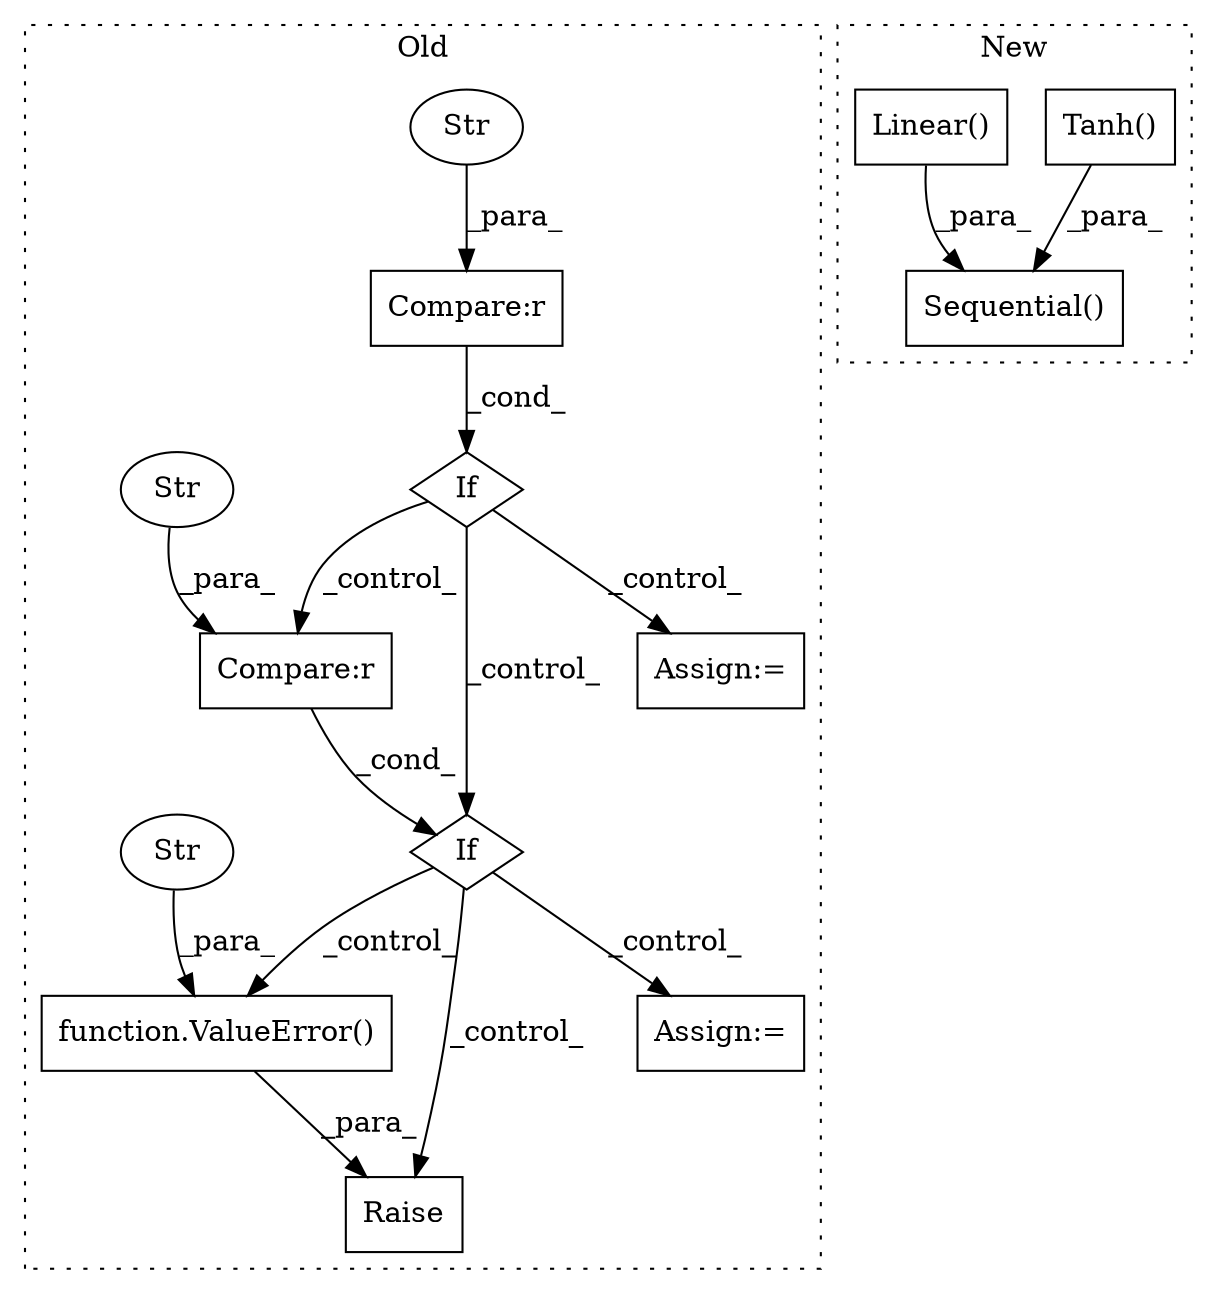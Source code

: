 digraph G {
subgraph cluster0 {
1 [label="If" a="96" s="1559" l="3" shape="diamond"];
3 [label="Assign:=" a="68" s="1715" l="3" shape="box"];
4 [label="Compare:r" a="40" s="1562" l="25" shape="box"];
5 [label="Assign:=" a="68" s="1617" l="3" shape="box"];
6 [label="Str" a="66" s="1562" l="9" shape="ellipse"];
7 [label="Raise" a="91" s="1771" l="6" shape="box"];
8 [label="If" a="96" s="1657" l="0" shape="diamond"];
10 [label="Compare:r" a="40" s="1657" l="28" shape="box"];
11 [label="Str" a="66" s="1657" l="12" shape="ellipse"];
12 [label="function.ValueError()" a="75" s="1777,1832" l="11,1" shape="box"];
13 [label="Str" a="66" s="1788" l="44" shape="ellipse"];
label = "Old";
style="dotted";
}
subgraph cluster1 {
2 [label="Sequential()" a="75" s="2557,2670" l="14,1" shape="box"];
9 [label="Tanh()" a="75" s="2661" l="9" shape="box"];
14 [label="Linear()" a="75" s="2571,2621" l="10,1" shape="box"];
label = "New";
style="dotted";
}
1 -> 5 [label="_control_"];
1 -> 8 [label="_control_"];
1 -> 10 [label="_control_"];
4 -> 1 [label="_cond_"];
6 -> 4 [label="_para_"];
8 -> 7 [label="_control_"];
8 -> 12 [label="_control_"];
8 -> 3 [label="_control_"];
9 -> 2 [label="_para_"];
10 -> 8 [label="_cond_"];
11 -> 10 [label="_para_"];
12 -> 7 [label="_para_"];
13 -> 12 [label="_para_"];
14 -> 2 [label="_para_"];
}